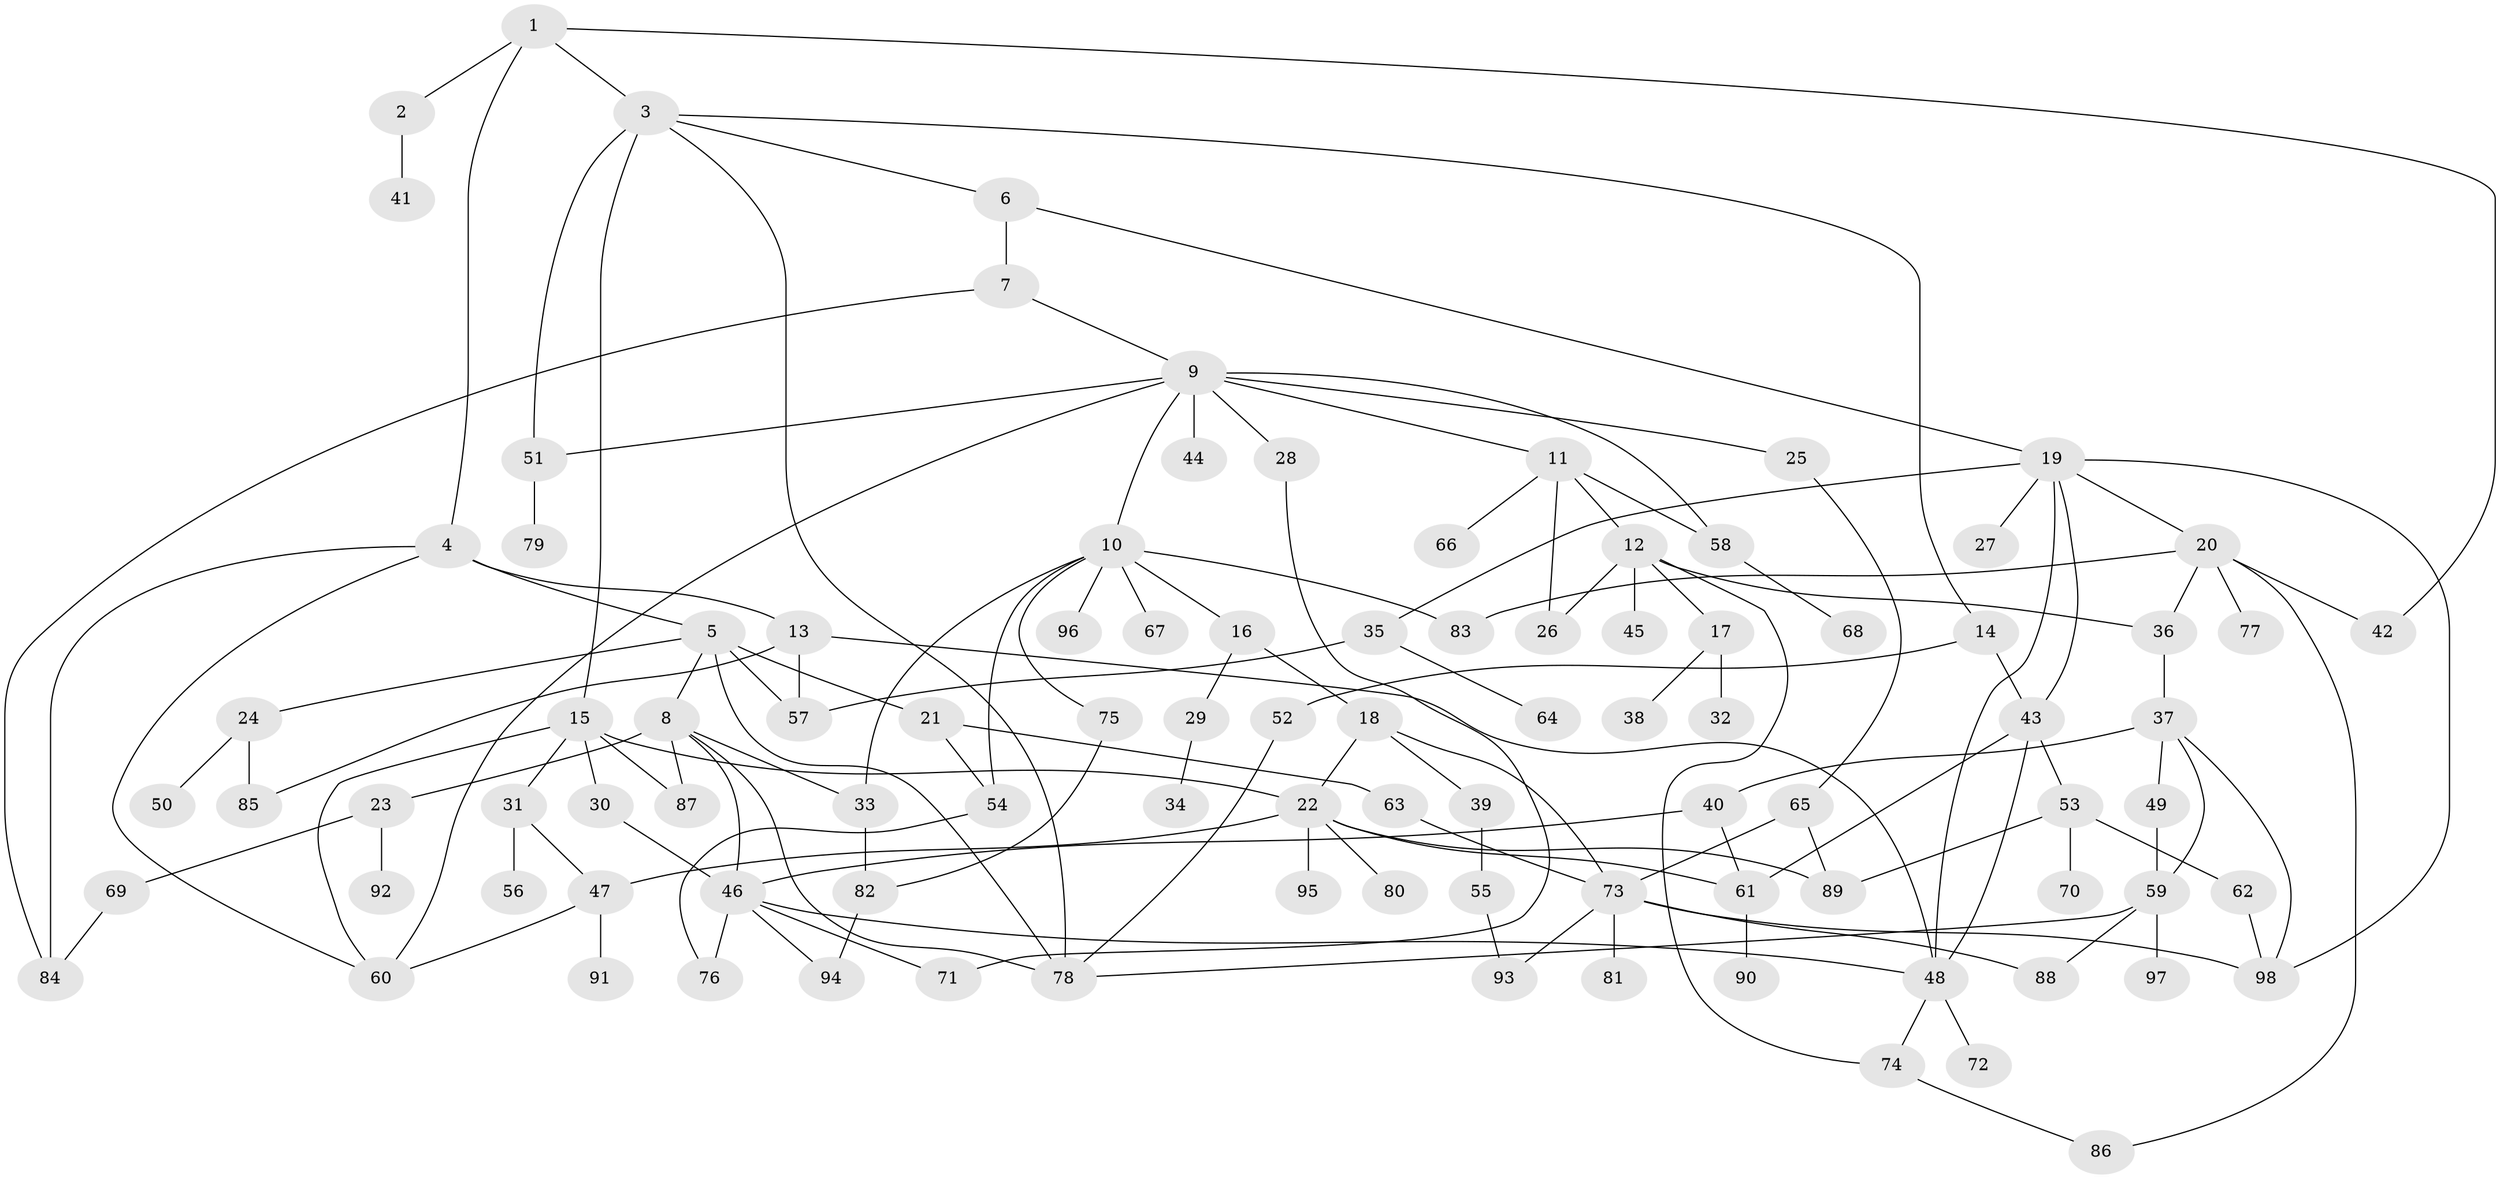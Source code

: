 // Generated by graph-tools (version 1.1) at 2025/34/03/09/25 02:34:22]
// undirected, 98 vertices, 144 edges
graph export_dot {
graph [start="1"]
  node [color=gray90,style=filled];
  1;
  2;
  3;
  4;
  5;
  6;
  7;
  8;
  9;
  10;
  11;
  12;
  13;
  14;
  15;
  16;
  17;
  18;
  19;
  20;
  21;
  22;
  23;
  24;
  25;
  26;
  27;
  28;
  29;
  30;
  31;
  32;
  33;
  34;
  35;
  36;
  37;
  38;
  39;
  40;
  41;
  42;
  43;
  44;
  45;
  46;
  47;
  48;
  49;
  50;
  51;
  52;
  53;
  54;
  55;
  56;
  57;
  58;
  59;
  60;
  61;
  62;
  63;
  64;
  65;
  66;
  67;
  68;
  69;
  70;
  71;
  72;
  73;
  74;
  75;
  76;
  77;
  78;
  79;
  80;
  81;
  82;
  83;
  84;
  85;
  86;
  87;
  88;
  89;
  90;
  91;
  92;
  93;
  94;
  95;
  96;
  97;
  98;
  1 -- 2;
  1 -- 3;
  1 -- 4;
  1 -- 42;
  2 -- 41;
  3 -- 6;
  3 -- 14;
  3 -- 15;
  3 -- 51;
  3 -- 78;
  4 -- 5;
  4 -- 13;
  4 -- 60;
  4 -- 84;
  5 -- 8;
  5 -- 21;
  5 -- 24;
  5 -- 57;
  5 -- 78;
  6 -- 7;
  6 -- 19;
  7 -- 9;
  7 -- 84;
  8 -- 23;
  8 -- 78;
  8 -- 87;
  8 -- 33;
  8 -- 46;
  9 -- 10;
  9 -- 11;
  9 -- 25;
  9 -- 28;
  9 -- 44;
  9 -- 51;
  9 -- 58;
  9 -- 60;
  10 -- 16;
  10 -- 33;
  10 -- 54;
  10 -- 67;
  10 -- 75;
  10 -- 96;
  10 -- 83;
  11 -- 12;
  11 -- 66;
  11 -- 26;
  11 -- 58;
  12 -- 17;
  12 -- 26;
  12 -- 36;
  12 -- 45;
  12 -- 74;
  13 -- 48;
  13 -- 57;
  13 -- 85;
  14 -- 43;
  14 -- 52;
  15 -- 22;
  15 -- 30;
  15 -- 31;
  15 -- 87;
  15 -- 60;
  16 -- 18;
  16 -- 29;
  17 -- 32;
  17 -- 38;
  18 -- 39;
  18 -- 73;
  18 -- 22;
  19 -- 20;
  19 -- 27;
  19 -- 35;
  19 -- 98;
  19 -- 43;
  19 -- 48;
  20 -- 42;
  20 -- 77;
  20 -- 83;
  20 -- 86;
  20 -- 36;
  21 -- 63;
  21 -- 54;
  22 -- 80;
  22 -- 95;
  22 -- 89;
  22 -- 61;
  22 -- 47;
  23 -- 69;
  23 -- 92;
  24 -- 50;
  24 -- 85;
  25 -- 65;
  28 -- 71;
  29 -- 34;
  30 -- 46;
  31 -- 47;
  31 -- 56;
  33 -- 82;
  35 -- 64;
  35 -- 57;
  36 -- 37;
  37 -- 40;
  37 -- 49;
  37 -- 59;
  37 -- 98;
  39 -- 55;
  40 -- 61;
  40 -- 46;
  43 -- 48;
  43 -- 53;
  43 -- 61;
  46 -- 71;
  46 -- 94;
  46 -- 76;
  46 -- 48;
  47 -- 91;
  47 -- 60;
  48 -- 72;
  48 -- 74;
  49 -- 59;
  51 -- 79;
  52 -- 78;
  53 -- 62;
  53 -- 70;
  53 -- 89;
  54 -- 76;
  55 -- 93;
  58 -- 68;
  59 -- 97;
  59 -- 88;
  59 -- 78;
  61 -- 90;
  62 -- 98;
  63 -- 73;
  65 -- 73;
  65 -- 89;
  69 -- 84;
  73 -- 81;
  73 -- 88;
  73 -- 98;
  73 -- 93;
  74 -- 86;
  75 -- 82;
  82 -- 94;
}
